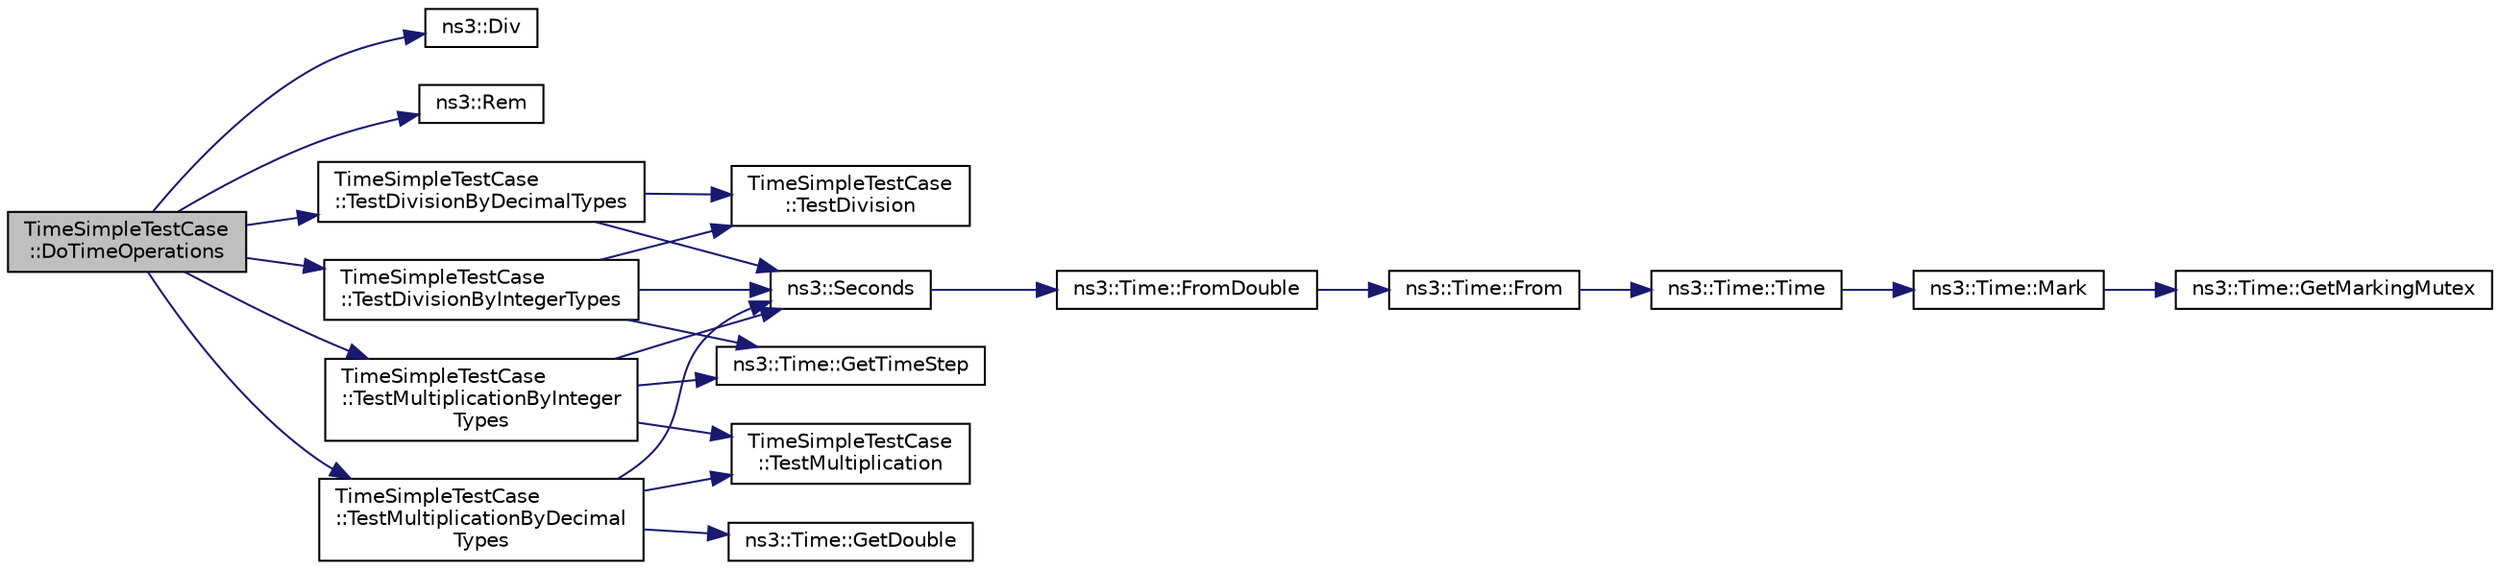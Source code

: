 digraph "TimeSimpleTestCase::DoTimeOperations"
{
 // LATEX_PDF_SIZE
  edge [fontname="Helvetica",fontsize="10",labelfontname="Helvetica",labelfontsize="10"];
  node [fontname="Helvetica",fontsize="10",shape=record];
  rankdir="LR";
  Node1 [label="TimeSimpleTestCase\l::DoTimeOperations",height=0.2,width=0.4,color="black", fillcolor="grey75", style="filled", fontcolor="black",tooltip="Tests the Time Operations."];
  Node1 -> Node2 [color="midnightblue",fontsize="10",style="solid",fontname="Helvetica"];
  Node2 [label="ns3::Div",height=0.2,width=0.4,color="black", fillcolor="white", style="filled",URL="$group__length.html#ga4b3e43e699dd36d6ef3cee2c822e6fb0",tooltip="This function provides a string parsing method that does not rely on istream, which has been found to..."];
  Node1 -> Node3 [color="midnightblue",fontsize="10",style="solid",fontname="Helvetica"];
  Node3 [label="ns3::Rem",height=0.2,width=0.4,color="black", fillcolor="white", style="filled",URL="$namespacens3.html#a0ca3ed1b21934a974b9cb4460d36b084",tooltip="Remainder (modulus) from the quotient of two Times."];
  Node1 -> Node4 [color="midnightblue",fontsize="10",style="solid",fontname="Helvetica"];
  Node4 [label="TimeSimpleTestCase\l::TestDivisionByDecimalTypes",height=0.2,width=0.4,color="black", fillcolor="white", style="filled",URL="$class_time_simple_test_case.html#ae73f416eedcc953160dd2ce55ead3877",tooltip="Test dividing a Time instance by various decimal types."];
  Node4 -> Node5 [color="midnightblue",fontsize="10",style="solid",fontname="Helvetica"];
  Node5 [label="ns3::Seconds",height=0.2,width=0.4,color="black", fillcolor="white", style="filled",URL="$group__timecivil.html#ga33c34b816f8ff6628e33d5c8e9713b9e",tooltip="Construct a Time in the indicated unit."];
  Node5 -> Node6 [color="midnightblue",fontsize="10",style="solid",fontname="Helvetica"];
  Node6 [label="ns3::Time::FromDouble",height=0.2,width=0.4,color="black", fillcolor="white", style="filled",URL="$classns3_1_1_time.html#a60e845f4a74e62495b86356afe604cb4",tooltip="Create a Time equal to value in unit unit."];
  Node6 -> Node7 [color="midnightblue",fontsize="10",style="solid",fontname="Helvetica"];
  Node7 [label="ns3::Time::From",height=0.2,width=0.4,color="black", fillcolor="white", style="filled",URL="$classns3_1_1_time.html#a34e4acc13d0e08cc8cb9cd3b838b9baf",tooltip="Create a Time in the current unit."];
  Node7 -> Node8 [color="midnightblue",fontsize="10",style="solid",fontname="Helvetica"];
  Node8 [label="ns3::Time::Time",height=0.2,width=0.4,color="black", fillcolor="white", style="filled",URL="$classns3_1_1_time.html#a8a39dc1b8cbbd7fe6d940e492d1b925e",tooltip="Default constructor, with value 0."];
  Node8 -> Node9 [color="midnightblue",fontsize="10",style="solid",fontname="Helvetica"];
  Node9 [label="ns3::Time::Mark",height=0.2,width=0.4,color="black", fillcolor="white", style="filled",URL="$classns3_1_1_time.html#aa7eef2a1119c1c4855d99f1e83d44c54",tooltip="Record a Time instance with the MarkedTimes."];
  Node9 -> Node10 [color="midnightblue",fontsize="10",style="solid",fontname="Helvetica"];
  Node10 [label="ns3::Time::GetMarkingMutex",height=0.2,width=0.4,color="black", fillcolor="white", style="filled",URL="$classns3_1_1_time.html#addd8e672203391b3ae98ee475ce05272",tooltip=" "];
  Node4 -> Node11 [color="midnightblue",fontsize="10",style="solid",fontname="Helvetica"];
  Node11 [label="TimeSimpleTestCase\l::TestDivision",height=0.2,width=0.4,color="black", fillcolor="white", style="filled",URL="$class_time_simple_test_case.html#ac3cc049d6d108a740423d7f4de4092c7",tooltip="Helper function to handle boilerplate code for division tests."];
  Node1 -> Node12 [color="midnightblue",fontsize="10",style="solid",fontname="Helvetica"];
  Node12 [label="TimeSimpleTestCase\l::TestDivisionByIntegerTypes",height=0.2,width=0.4,color="black", fillcolor="white", style="filled",URL="$class_time_simple_test_case.html#ac1d5ad1462678785553a88bcd63b0a29",tooltip="Test dividing a Time instance by various integer types."];
  Node12 -> Node13 [color="midnightblue",fontsize="10",style="solid",fontname="Helvetica"];
  Node13 [label="ns3::Time::GetTimeStep",height=0.2,width=0.4,color="black", fillcolor="white", style="filled",URL="$classns3_1_1_time.html#a363390860dcce2d549b83b5fe3e08657",tooltip="Get the raw time value, in the current resolution unit."];
  Node12 -> Node5 [color="midnightblue",fontsize="10",style="solid",fontname="Helvetica"];
  Node12 -> Node11 [color="midnightblue",fontsize="10",style="solid",fontname="Helvetica"];
  Node1 -> Node14 [color="midnightblue",fontsize="10",style="solid",fontname="Helvetica"];
  Node14 [label="TimeSimpleTestCase\l::TestMultiplicationByDecimal\lTypes",height=0.2,width=0.4,color="black", fillcolor="white", style="filled",URL="$class_time_simple_test_case.html#a288e6b7dbc0e8ccd7c4370676bb32c9e",tooltip="Test multiplying a Time instance by various decimal types."];
  Node14 -> Node15 [color="midnightblue",fontsize="10",style="solid",fontname="Helvetica"];
  Node15 [label="ns3::Time::GetDouble",height=0.2,width=0.4,color="black", fillcolor="white", style="filled",URL="$classns3_1_1_time.html#a1d2252cf32cd05098fd4d8baa92509e2",tooltip="Get the raw time value, in the current resolution unit."];
  Node14 -> Node5 [color="midnightblue",fontsize="10",style="solid",fontname="Helvetica"];
  Node14 -> Node16 [color="midnightblue",fontsize="10",style="solid",fontname="Helvetica"];
  Node16 [label="TimeSimpleTestCase\l::TestMultiplication",height=0.2,width=0.4,color="black", fillcolor="white", style="filled",URL="$class_time_simple_test_case.html#af98ca1f573871c0b1d2d7db8ef6a24c1",tooltip="Helper function to handle boilerplate code for multiplication tests."];
  Node1 -> Node17 [color="midnightblue",fontsize="10",style="solid",fontname="Helvetica"];
  Node17 [label="TimeSimpleTestCase\l::TestMultiplicationByInteger\lTypes",height=0.2,width=0.4,color="black", fillcolor="white", style="filled",URL="$class_time_simple_test_case.html#a2b809b8be9c42c56d1e07de52dbe9bca",tooltip="Test multiplying a Time instance by various integer types."];
  Node17 -> Node13 [color="midnightblue",fontsize="10",style="solid",fontname="Helvetica"];
  Node17 -> Node5 [color="midnightblue",fontsize="10",style="solid",fontname="Helvetica"];
  Node17 -> Node16 [color="midnightblue",fontsize="10",style="solid",fontname="Helvetica"];
}
